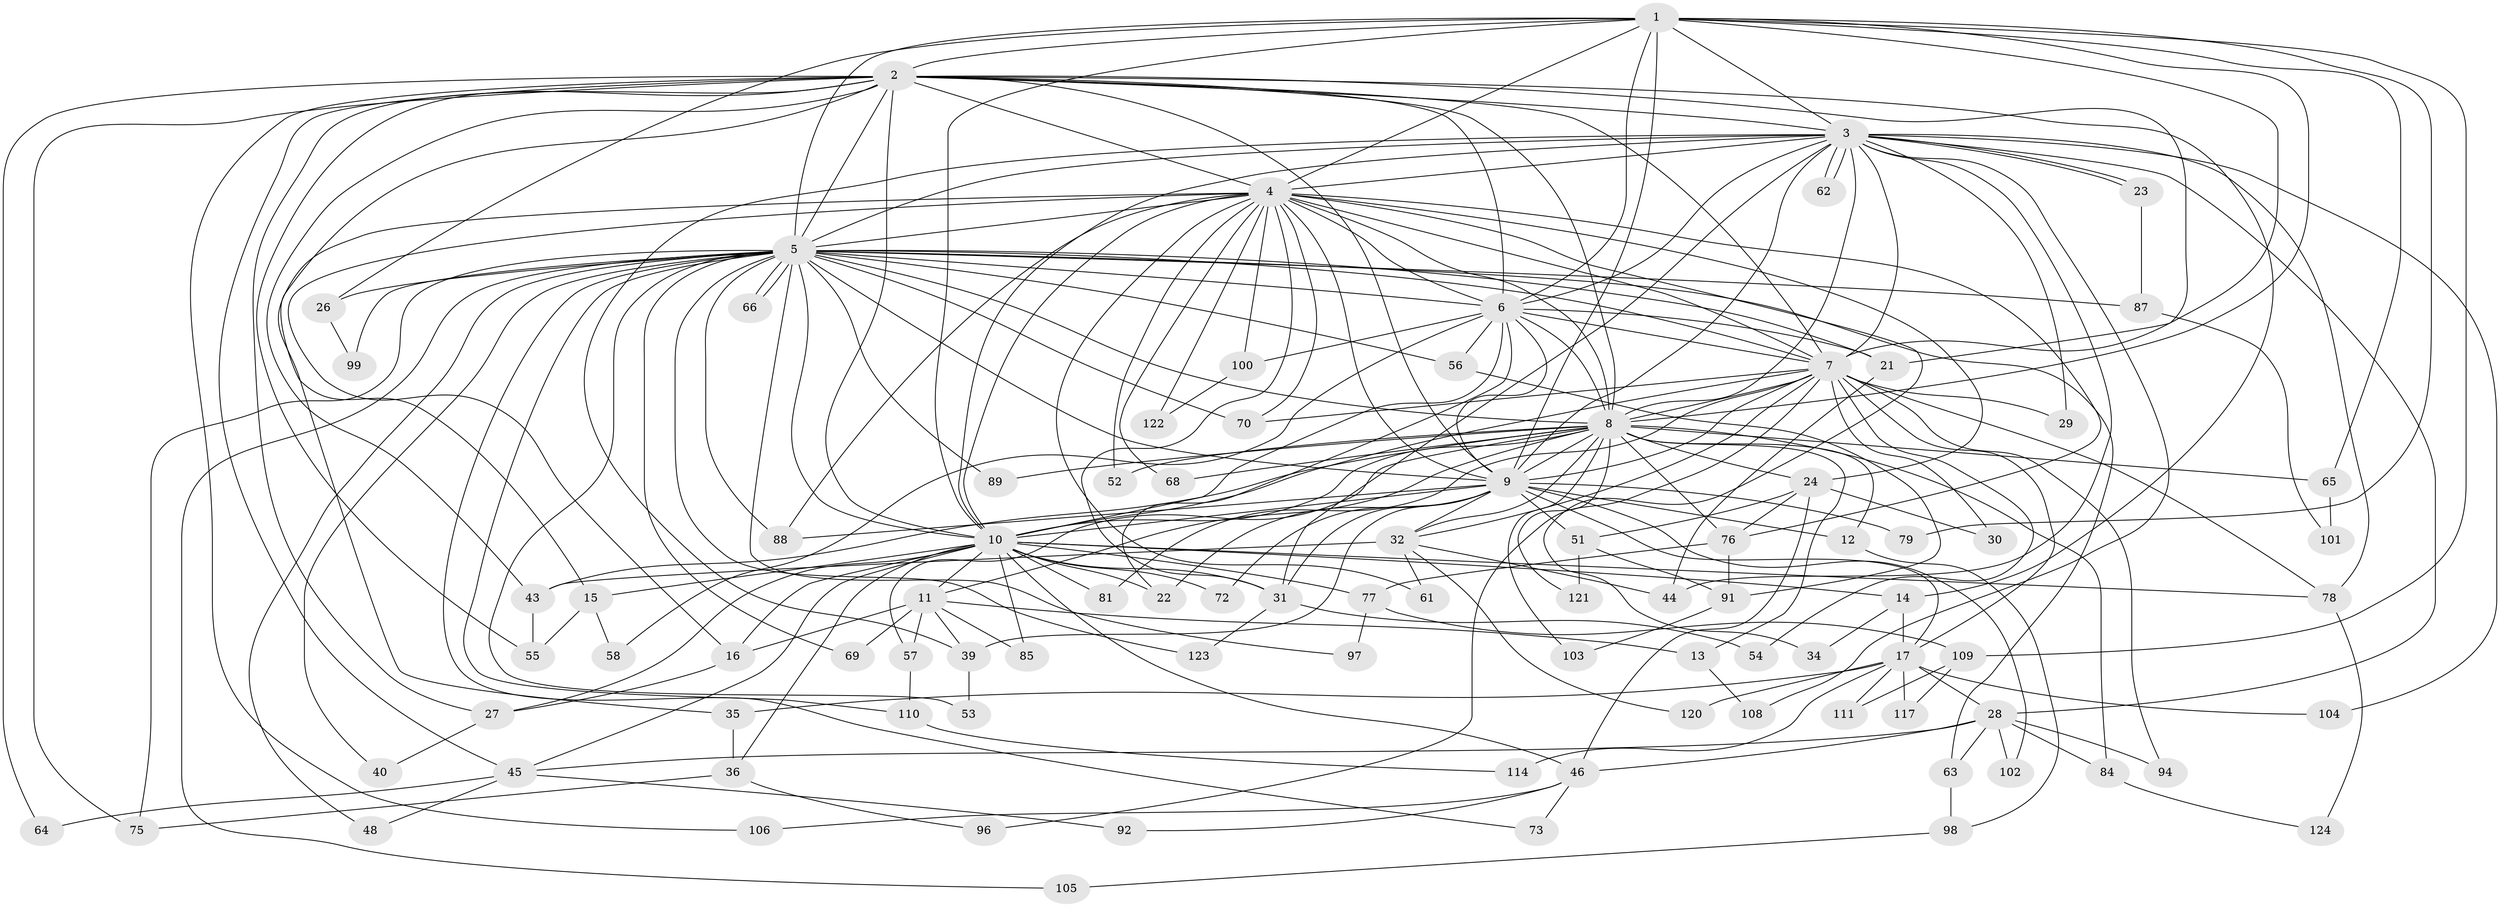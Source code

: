 // original degree distribution, {15: 0.008064516129032258, 19: 0.008064516129032258, 21: 0.024193548387096774, 29: 0.008064516129032258, 12: 0.008064516129032258, 22: 0.008064516129032258, 27: 0.008064516129032258, 25: 0.008064516129032258, 7: 0.03225806451612903, 3: 0.25, 4: 0.12096774193548387, 8: 0.008064516129032258, 6: 0.03225806451612903, 2: 0.46774193548387094, 5: 0.008064516129032258}
// Generated by graph-tools (version 1.1) at 2025/10/02/27/25 16:10:58]
// undirected, 93 vertices, 231 edges
graph export_dot {
graph [start="1"]
  node [color=gray90,style=filled];
  1 [super="+107"];
  2 [super="+18"];
  3 [super="+20"];
  4 [super="+37"];
  5 [super="+19"];
  6 [super="+42"];
  7 [super="+59"];
  8 [super="+49"];
  9 [super="+25"];
  10 [super="+38"];
  11 [super="+33"];
  12;
  13;
  14;
  15 [super="+80"];
  16;
  17 [super="+82"];
  21 [super="+86"];
  22;
  23;
  24;
  26;
  27 [super="+83"];
  28 [super="+60"];
  29;
  30 [super="+71"];
  31 [super="+50"];
  32 [super="+41"];
  34;
  35;
  36;
  39 [super="+47"];
  40;
  43 [super="+112"];
  44 [super="+118"];
  45 [super="+67"];
  46;
  48;
  51;
  52;
  53;
  54 [super="+74"];
  55;
  56;
  57;
  58;
  61;
  62;
  63;
  64;
  65;
  66;
  68;
  69;
  70 [super="+90"];
  72;
  73;
  75 [super="+116"];
  76 [super="+113"];
  77;
  78 [super="+93"];
  79;
  81 [super="+95"];
  84;
  85;
  87;
  88 [super="+115"];
  89;
  91 [super="+119"];
  92;
  94;
  96;
  97;
  98;
  99;
  100;
  101;
  102;
  103;
  104;
  105;
  106;
  108;
  109;
  110;
  111;
  114;
  117;
  120;
  121;
  122;
  123;
  124;
  1 -- 2;
  1 -- 3;
  1 -- 4;
  1 -- 5;
  1 -- 6;
  1 -- 7;
  1 -- 8;
  1 -- 9;
  1 -- 10;
  1 -- 26;
  1 -- 65;
  1 -- 79;
  1 -- 109;
  2 -- 3;
  2 -- 4;
  2 -- 5;
  2 -- 6;
  2 -- 7;
  2 -- 8;
  2 -- 9 [weight=2];
  2 -- 10;
  2 -- 14;
  2 -- 15;
  2 -- 27;
  2 -- 43;
  2 -- 55;
  2 -- 75;
  2 -- 106;
  2 -- 45;
  2 -- 64;
  2 -- 21;
  3 -- 4;
  3 -- 5;
  3 -- 6;
  3 -- 7 [weight=2];
  3 -- 8;
  3 -- 9;
  3 -- 10;
  3 -- 23;
  3 -- 23;
  3 -- 28;
  3 -- 39;
  3 -- 44;
  3 -- 62;
  3 -- 62;
  3 -- 78;
  3 -- 104;
  3 -- 108;
  3 -- 29;
  3 -- 31;
  4 -- 5;
  4 -- 6;
  4 -- 7;
  4 -- 8;
  4 -- 9;
  4 -- 10;
  4 -- 16;
  4 -- 24;
  4 -- 34;
  4 -- 35;
  4 -- 52;
  4 -- 61;
  4 -- 68;
  4 -- 100;
  4 -- 122;
  4 -- 88;
  4 -- 70;
  4 -- 31;
  4 -- 76;
  5 -- 6;
  5 -- 7 [weight=2];
  5 -- 8 [weight=2];
  5 -- 9 [weight=2];
  5 -- 10;
  5 -- 26;
  5 -- 40;
  5 -- 48;
  5 -- 53;
  5 -- 56;
  5 -- 63;
  5 -- 66;
  5 -- 66;
  5 -- 70;
  5 -- 73;
  5 -- 87;
  5 -- 88;
  5 -- 89;
  5 -- 97;
  5 -- 99;
  5 -- 105;
  5 -- 123;
  5 -- 69;
  5 -- 21;
  5 -- 75;
  5 -- 110;
  6 -- 7;
  6 -- 8;
  6 -- 9;
  6 -- 10;
  6 -- 21;
  6 -- 100;
  6 -- 56;
  6 -- 58;
  6 -- 22;
  7 -- 8;
  7 -- 9;
  7 -- 10;
  7 -- 17;
  7 -- 29;
  7 -- 30;
  7 -- 32;
  7 -- 54 [weight=2];
  7 -- 81 [weight=2];
  7 -- 94;
  7 -- 96;
  7 -- 70;
  7 -- 78;
  8 -- 9;
  8 -- 10 [weight=2];
  8 -- 11 [weight=2];
  8 -- 12;
  8 -- 13;
  8 -- 24;
  8 -- 52;
  8 -- 57;
  8 -- 65;
  8 -- 68;
  8 -- 76;
  8 -- 84;
  8 -- 89;
  8 -- 103;
  8 -- 121;
  8 -- 32;
  8 -- 43;
  9 -- 10;
  9 -- 12;
  9 -- 17;
  9 -- 22;
  9 -- 31;
  9 -- 32;
  9 -- 39;
  9 -- 51;
  9 -- 79;
  9 -- 88;
  9 -- 102;
  9 -- 72;
  10 -- 11;
  10 -- 14;
  10 -- 15;
  10 -- 16;
  10 -- 22;
  10 -- 31;
  10 -- 36;
  10 -- 45;
  10 -- 46;
  10 -- 72;
  10 -- 77;
  10 -- 78;
  10 -- 85;
  10 -- 81;
  10 -- 27;
  11 -- 13;
  11 -- 69;
  11 -- 85;
  11 -- 16;
  11 -- 57;
  11 -- 39;
  12 -- 98;
  13 -- 108;
  14 -- 34;
  14 -- 17;
  15 -- 58;
  15 -- 55;
  16 -- 27;
  17 -- 28;
  17 -- 35;
  17 -- 111;
  17 -- 114;
  17 -- 120;
  17 -- 104;
  17 -- 117;
  21 -- 44;
  23 -- 87;
  24 -- 30 [weight=2];
  24 -- 46;
  24 -- 51;
  24 -- 76;
  26 -- 99;
  27 -- 40;
  28 -- 45;
  28 -- 63;
  28 -- 94;
  28 -- 102;
  28 -- 46;
  28 -- 84;
  31 -- 54;
  31 -- 123;
  32 -- 43;
  32 -- 44;
  32 -- 61;
  32 -- 120;
  35 -- 36;
  36 -- 96;
  36 -- 75;
  39 -- 53;
  43 -- 55;
  45 -- 48;
  45 -- 64;
  45 -- 92;
  46 -- 73;
  46 -- 92;
  46 -- 106;
  51 -- 91;
  51 -- 121;
  56 -- 91;
  57 -- 110;
  63 -- 98;
  65 -- 101;
  76 -- 77;
  76 -- 91;
  77 -- 97;
  77 -- 109;
  78 -- 124;
  84 -- 124;
  87 -- 101;
  91 -- 103;
  98 -- 105;
  100 -- 122;
  109 -- 111;
  109 -- 117;
  110 -- 114;
}
